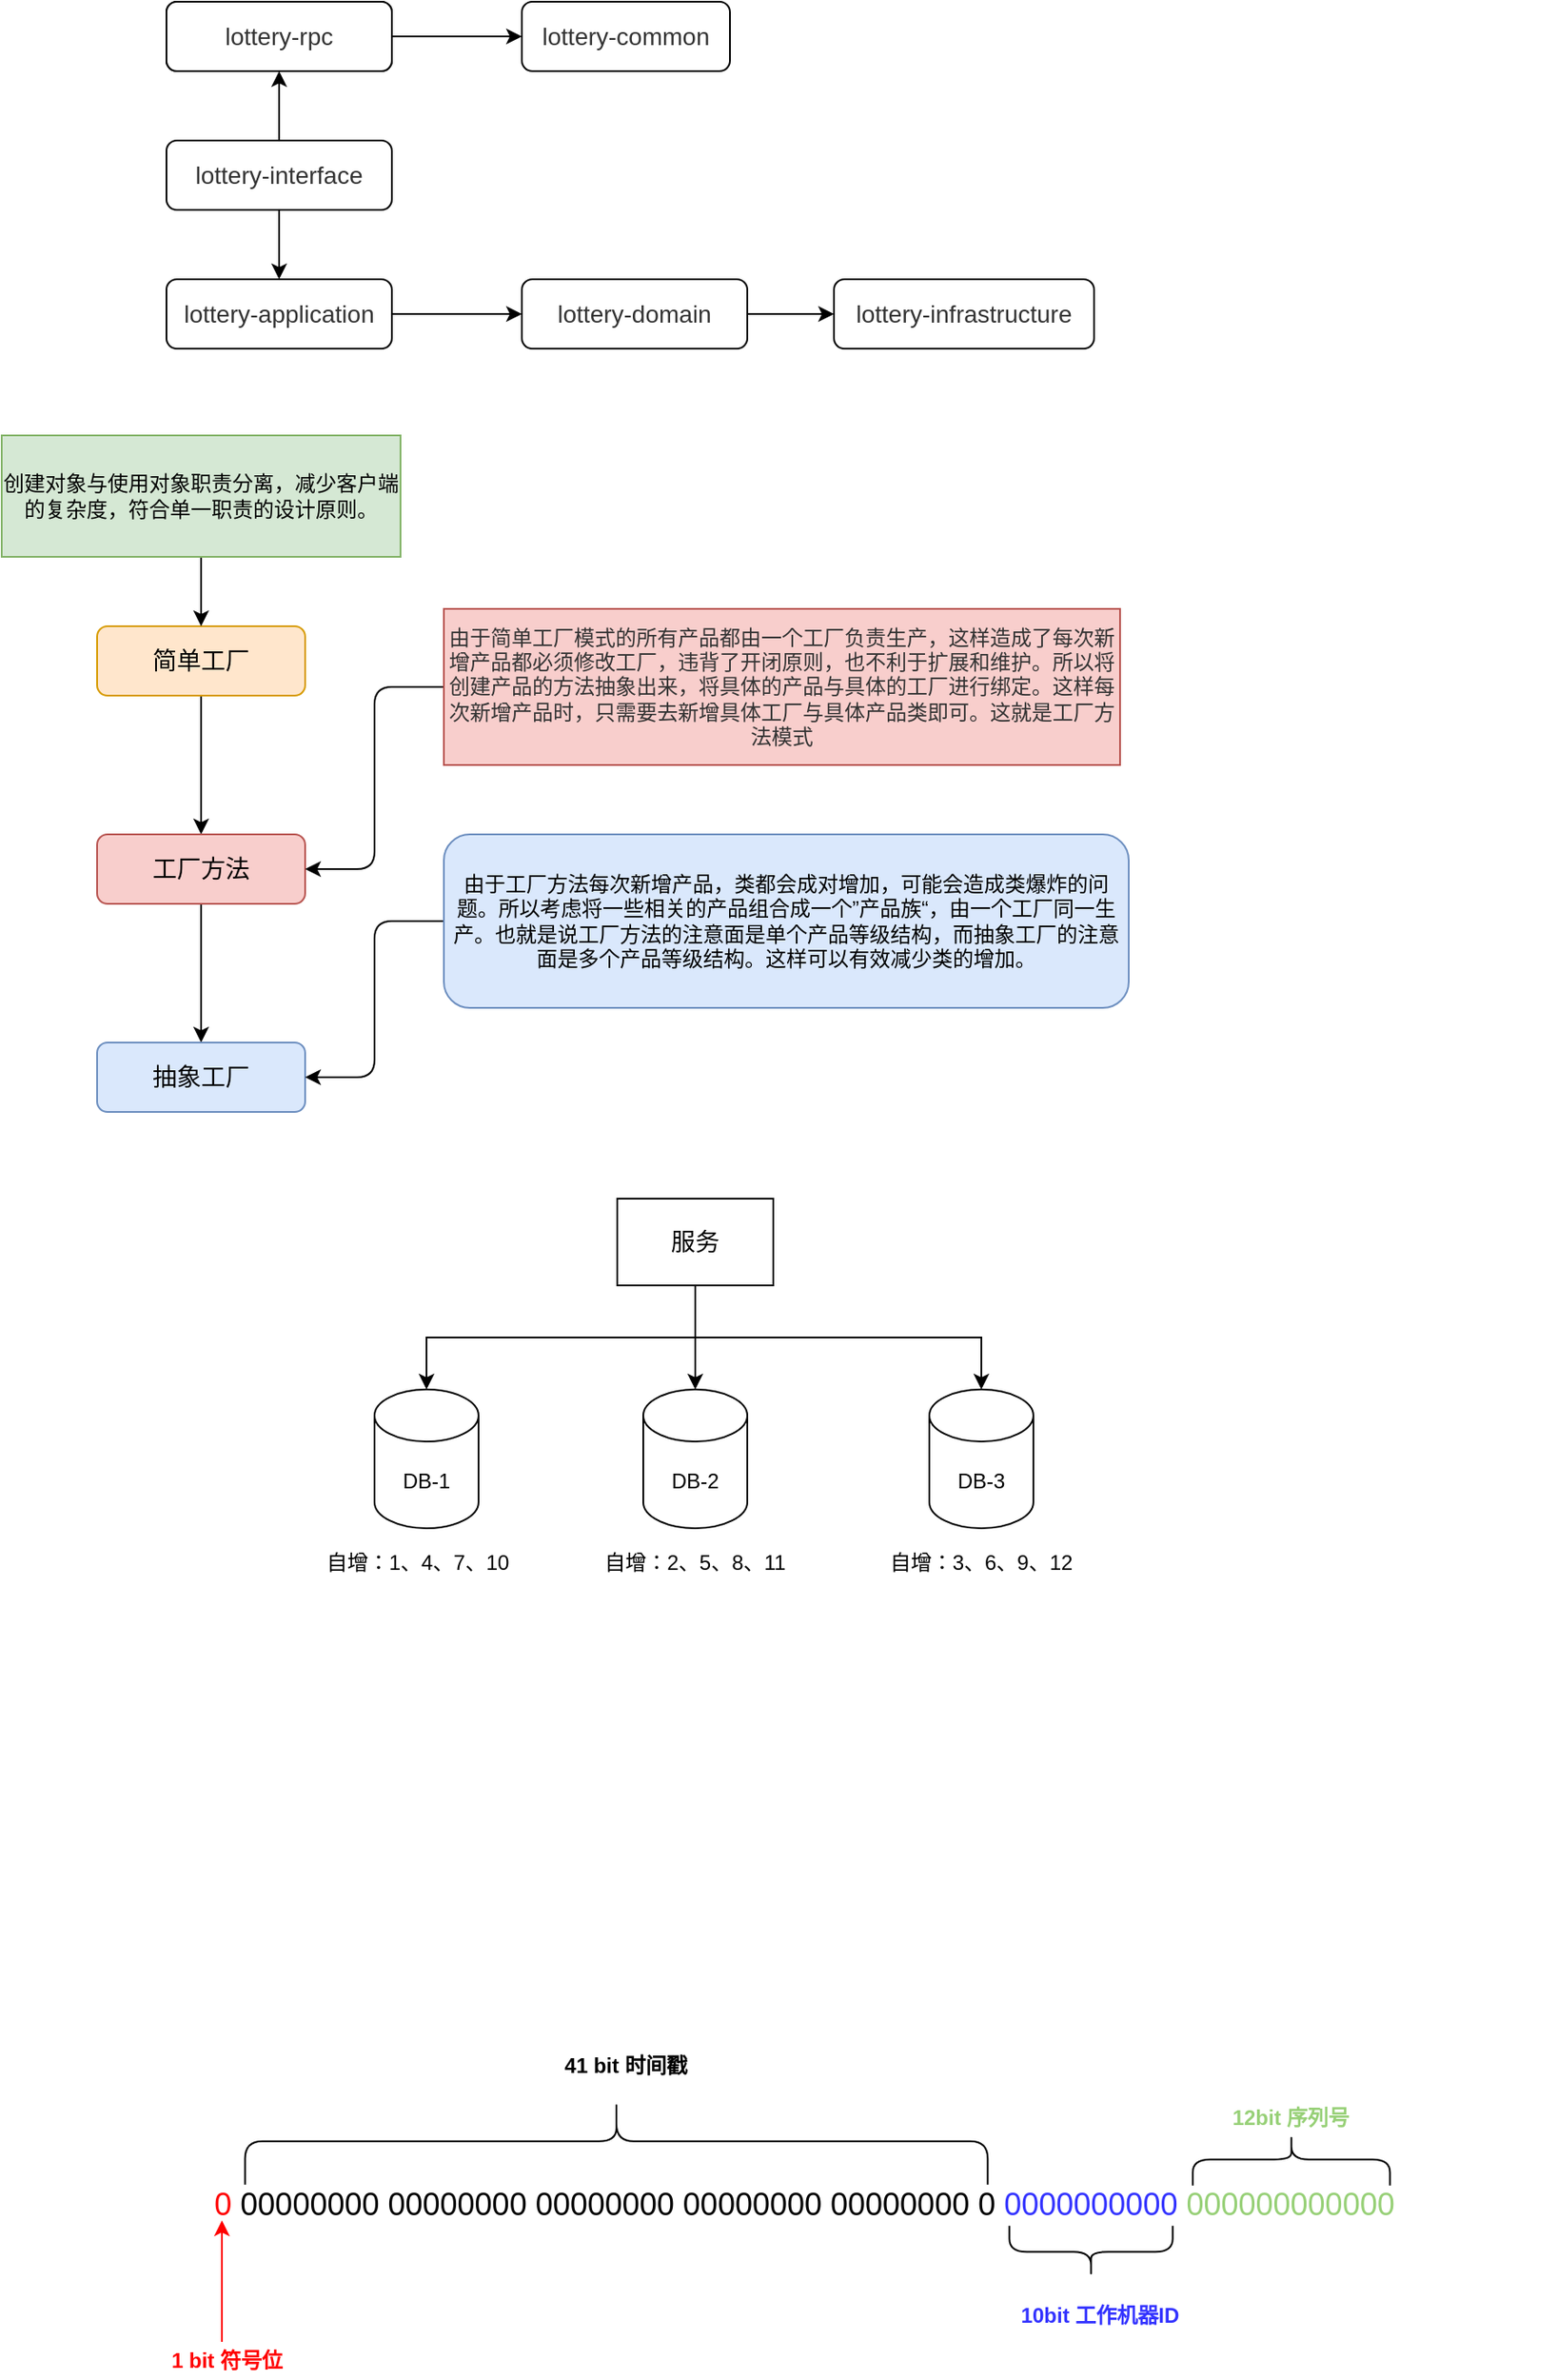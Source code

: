 <mxfile version="14.5.1" type="device"><diagram id="nFUzI6ISUIpA3myjm1zR" name="第 1 页"><mxGraphModel dx="853" dy="493" grid="1" gridSize="10" guides="1" tooltips="1" connect="1" arrows="1" fold="1" page="1" pageScale="1" pageWidth="827" pageHeight="1169" math="0" shadow="0"><root><mxCell id="0"/><mxCell id="1" parent="0"/><mxCell id="rPoc3HcIXd5YNm3jKG0Q-9" style="edgeStyle=orthogonalEdgeStyle;rounded=0;orthogonalLoop=1;jettySize=auto;html=1;entryX=0;entryY=0.5;entryDx=0;entryDy=0;" parent="1" source="rPoc3HcIXd5YNm3jKG0Q-1" target="rPoc3HcIXd5YNm3jKG0Q-5" edge="1"><mxGeometry relative="1" as="geometry"/></mxCell><mxCell id="rPoc3HcIXd5YNm3jKG0Q-1" value="&lt;span style=&quot;color: rgb(51 , 51 , 51) ; font-family: &amp;#34;pt code&amp;#34; , sans-serif ; text-align: left ; word-spacing: 0.6px ; background-color: rgb(255 , 255 , 255)&quot;&gt;&lt;font style=&quot;font-size: 14px&quot;&gt;lottery-application&lt;/font&gt;&lt;/span&gt;" style="rounded=1;whiteSpace=wrap;html=1;" parent="1" vertex="1"><mxGeometry x="120" y="280" width="130" height="40" as="geometry"/></mxCell><mxCell id="rPoc3HcIXd5YNm3jKG0Q-2" value="&lt;span style=&quot;color: rgb(51 , 51 , 51) ; font-family: &amp;#34;pt code&amp;#34; , sans-serif ; text-align: left ; word-spacing: 0.6px ; background-color: rgb(255 , 255 , 255)&quot;&gt;&lt;font style=&quot;font-size: 14px&quot;&gt;lottery-common&lt;/font&gt;&lt;/span&gt;" style="rounded=1;whiteSpace=wrap;html=1;" parent="1" vertex="1"><mxGeometry x="325" y="120" width="120" height="40" as="geometry"/></mxCell><mxCell id="rPoc3HcIXd5YNm3jKG0Q-3" value="&lt;span style=&quot;color: rgb(51 , 51 , 51) ; font-family: &amp;#34;pt code&amp;#34; , sans-serif ; text-align: left ; word-spacing: 0.6px ; background-color: rgb(255 , 255 , 255)&quot;&gt;&lt;font style=&quot;font-size: 14px&quot;&gt;lottery-infrastructure&lt;br&gt;&lt;/font&gt;&lt;/span&gt;" style="rounded=1;whiteSpace=wrap;html=1;" parent="1" vertex="1"><mxGeometry x="505" y="280" width="150" height="40" as="geometry"/></mxCell><mxCell id="rPoc3HcIXd5YNm3jKG0Q-10" style="edgeStyle=orthogonalEdgeStyle;rounded=0;orthogonalLoop=1;jettySize=auto;html=1;" parent="1" source="rPoc3HcIXd5YNm3jKG0Q-5" target="rPoc3HcIXd5YNm3jKG0Q-3" edge="1"><mxGeometry relative="1" as="geometry"/></mxCell><mxCell id="rPoc3HcIXd5YNm3jKG0Q-5" value="&lt;span style=&quot;color: rgb(51 , 51 , 51) ; font-family: &amp;#34;pt code&amp;#34; , sans-serif ; text-align: left ; word-spacing: 0.6px ; background-color: rgb(255 , 255 , 255)&quot;&gt;&lt;font style=&quot;font-size: 14px&quot;&gt;lottery-domain&lt;br&gt;&lt;/font&gt;&lt;/span&gt;" style="rounded=1;whiteSpace=wrap;html=1;" parent="1" vertex="1"><mxGeometry x="325" y="280" width="130" height="40" as="geometry"/></mxCell><mxCell id="rPoc3HcIXd5YNm3jKG0Q-12" style="edgeStyle=orthogonalEdgeStyle;rounded=0;orthogonalLoop=1;jettySize=auto;html=1;entryX=0.5;entryY=1;entryDx=0;entryDy=0;" parent="1" source="rPoc3HcIXd5YNm3jKG0Q-6" target="rPoc3HcIXd5YNm3jKG0Q-7" edge="1"><mxGeometry relative="1" as="geometry"/></mxCell><mxCell id="rPoc3HcIXd5YNm3jKG0Q-13" style="edgeStyle=orthogonalEdgeStyle;rounded=0;orthogonalLoop=1;jettySize=auto;html=1;entryX=0.5;entryY=0;entryDx=0;entryDy=0;" parent="1" source="rPoc3HcIXd5YNm3jKG0Q-6" target="rPoc3HcIXd5YNm3jKG0Q-1" edge="1"><mxGeometry relative="1" as="geometry"/></mxCell><mxCell id="rPoc3HcIXd5YNm3jKG0Q-6" value="&lt;span style=&quot;color: rgb(51 , 51 , 51) ; font-family: &amp;#34;pt code&amp;#34; , sans-serif ; text-align: left ; word-spacing: 0.6px ; background-color: rgb(255 , 255 , 255)&quot;&gt;&lt;font style=&quot;font-size: 14px&quot;&gt;lottery-interface&lt;/font&gt;&lt;/span&gt;" style="rounded=1;whiteSpace=wrap;html=1;" parent="1" vertex="1"><mxGeometry x="120" y="200" width="130" height="40" as="geometry"/></mxCell><mxCell id="rPoc3HcIXd5YNm3jKG0Q-14" style="edgeStyle=orthogonalEdgeStyle;rounded=0;orthogonalLoop=1;jettySize=auto;html=1;entryX=0;entryY=0.5;entryDx=0;entryDy=0;" parent="1" source="rPoc3HcIXd5YNm3jKG0Q-7" target="rPoc3HcIXd5YNm3jKG0Q-2" edge="1"><mxGeometry relative="1" as="geometry"/></mxCell><mxCell id="rPoc3HcIXd5YNm3jKG0Q-7" value="&lt;span style=&quot;color: rgb(51 , 51 , 51) ; font-family: &amp;#34;pt code&amp;#34; , sans-serif ; text-align: left ; word-spacing: 0.6px ; background-color: rgb(255 , 255 , 255)&quot;&gt;&lt;font style=&quot;font-size: 14px&quot;&gt;lottery-rpc&lt;/font&gt;&lt;/span&gt;" style="rounded=1;whiteSpace=wrap;html=1;" parent="1" vertex="1"><mxGeometry x="120" y="120" width="130" height="40" as="geometry"/></mxCell><mxCell id="rPoc3HcIXd5YNm3jKG0Q-15" value="&lt;span style=&quot;color: rgb(51 , 51 , 51) ; font-family: &amp;#34;pt code&amp;#34; , sans-serif ; text-align: left ; word-spacing: 0.6px ; background-color: rgb(255 , 255 , 255)&quot;&gt;&lt;font style=&quot;font-size: 14px&quot;&gt;lottery-rpc&lt;/font&gt;&lt;/span&gt;" style="rounded=1;whiteSpace=wrap;html=1;" parent="1" vertex="1"><mxGeometry x="120" y="120" width="130" height="40" as="geometry"/></mxCell><mxCell id="rPoc3HcIXd5YNm3jKG0Q-23" style="edgeStyle=orthogonalEdgeStyle;rounded=0;orthogonalLoop=1;jettySize=auto;html=1;entryX=0.5;entryY=0;entryDx=0;entryDy=0;" parent="1" source="rPoc3HcIXd5YNm3jKG0Q-16" target="rPoc3HcIXd5YNm3jKG0Q-18" edge="1"><mxGeometry relative="1" as="geometry"/></mxCell><mxCell id="rPoc3HcIXd5YNm3jKG0Q-16" value="&lt;font style=&quot;font-size: 14px&quot;&gt;简单工厂&lt;/font&gt;" style="rounded=1;whiteSpace=wrap;html=1;fillColor=#ffe6cc;strokeColor=#d79b00;" parent="1" vertex="1"><mxGeometry x="80" y="480" width="120" height="40" as="geometry"/></mxCell><mxCell id="rPoc3HcIXd5YNm3jKG0Q-24" style="edgeStyle=orthogonalEdgeStyle;rounded=0;orthogonalLoop=1;jettySize=auto;html=1;entryX=0.5;entryY=0;entryDx=0;entryDy=0;" parent="1" source="rPoc3HcIXd5YNm3jKG0Q-18" target="rPoc3HcIXd5YNm3jKG0Q-20" edge="1"><mxGeometry relative="1" as="geometry"/></mxCell><mxCell id="rPoc3HcIXd5YNm3jKG0Q-18" value="&lt;div style=&quot;text-align: left&quot;&gt;&lt;font style=&quot;font-size: 14px&quot;&gt;工厂方法&lt;/font&gt;&lt;/div&gt;" style="rounded=1;whiteSpace=wrap;html=1;fillColor=#f8cecc;strokeColor=#b85450;" parent="1" vertex="1"><mxGeometry x="80" y="600" width="120" height="40" as="geometry"/></mxCell><mxCell id="rPoc3HcIXd5YNm3jKG0Q-20" value="&lt;font style=&quot;font-size: 14px&quot;&gt;抽象工厂&lt;/font&gt;" style="rounded=1;whiteSpace=wrap;html=1;fillColor=#dae8fc;strokeColor=#6c8ebf;" parent="1" vertex="1"><mxGeometry x="80" y="720" width="120" height="40" as="geometry"/></mxCell><mxCell id="rPoc3HcIXd5YNm3jKG0Q-26" style="edgeStyle=orthogonalEdgeStyle;rounded=1;orthogonalLoop=1;jettySize=auto;html=1;" parent="1" source="rPoc3HcIXd5YNm3jKG0Q-25" target="rPoc3HcIXd5YNm3jKG0Q-16" edge="1"><mxGeometry relative="1" as="geometry"/></mxCell><mxCell id="rPoc3HcIXd5YNm3jKG0Q-25" value="创建对象与使用对象职责分离，减少客户端的复杂度，符合单一职责的设计原则。" style="text;html=1;strokeColor=#82b366;fillColor=#d5e8d4;align=center;verticalAlign=middle;whiteSpace=wrap;rounded=0;" parent="1" vertex="1"><mxGeometry x="25" y="370" width="230" height="70" as="geometry"/></mxCell><mxCell id="rPoc3HcIXd5YNm3jKG0Q-29" style="edgeStyle=orthogonalEdgeStyle;rounded=1;orthogonalLoop=1;jettySize=auto;html=1;entryX=1;entryY=0.5;entryDx=0;entryDy=0;" parent="1" source="rPoc3HcIXd5YNm3jKG0Q-27" target="rPoc3HcIXd5YNm3jKG0Q-18" edge="1"><mxGeometry relative="1" as="geometry"/></mxCell><mxCell id="rPoc3HcIXd5YNm3jKG0Q-27" value="&lt;span style=&quot;color: rgb(51 , 51 , 51) ; font-family: &amp;#34;pt code&amp;#34; , sans-serif ; text-align: left ; word-spacing: 0.6px ; background-color: rgb(248 , 206 , 204)&quot;&gt;由于简单工厂模式的所有产品都由一个工厂负责生产，这样造成了每次新增产品都必须修改工厂，违背了开闭原则，也不利于扩展和维护。所以将创建产品的方法抽象出来，将具体的产品与具体的工厂进行绑定。这样每次新增产品时，只需要去新增具体工厂与具体产品类即可。这就是工厂方法模式&lt;/span&gt;" style="text;html=1;strokeColor=#b85450;fillColor=#f8cecc;align=center;verticalAlign=middle;whiteSpace=wrap;rounded=0;" parent="1" vertex="1"><mxGeometry x="280" y="470" width="390" height="90" as="geometry"/></mxCell><mxCell id="rPoc3HcIXd5YNm3jKG0Q-31" style="edgeStyle=orthogonalEdgeStyle;rounded=1;orthogonalLoop=1;jettySize=auto;html=1;entryX=1;entryY=0.5;entryDx=0;entryDy=0;" parent="1" source="rPoc3HcIXd5YNm3jKG0Q-30" target="rPoc3HcIXd5YNm3jKG0Q-20" edge="1"><mxGeometry relative="1" as="geometry"/></mxCell><mxCell id="rPoc3HcIXd5YNm3jKG0Q-30" value="由于工厂方法每次新增产品，类都会成对增加，可能会造成类爆炸的问题。所以考虑将一些相关的产品组合成一个”产品族“，由一个工厂同一生产。也就是说工厂方法的注意面是单个产品等级结构，而抽象工厂的注意面是多个产品等级结构。这样可以有效减少类的增加。" style="rounded=1;whiteSpace=wrap;html=1;fillColor=#dae8fc;strokeColor=#6C8EBF;" parent="1" vertex="1"><mxGeometry x="280" y="600" width="395" height="100" as="geometry"/></mxCell><mxCell id="heNOo_b5VRhXkWI99w_k-5" style="edgeStyle=orthogonalEdgeStyle;rounded=0;orthogonalLoop=1;jettySize=auto;html=1;" edge="1" parent="1" source="heNOo_b5VRhXkWI99w_k-1" target="heNOo_b5VRhXkWI99w_k-3"><mxGeometry relative="1" as="geometry"/></mxCell><mxCell id="heNOo_b5VRhXkWI99w_k-6" style="edgeStyle=orthogonalEdgeStyle;rounded=0;orthogonalLoop=1;jettySize=auto;html=1;entryX=0.5;entryY=0;entryDx=0;entryDy=0;entryPerimeter=0;exitX=0.5;exitY=1;exitDx=0;exitDy=0;" edge="1" parent="1" source="heNOo_b5VRhXkWI99w_k-1" target="heNOo_b5VRhXkWI99w_k-2"><mxGeometry relative="1" as="geometry"/></mxCell><mxCell id="heNOo_b5VRhXkWI99w_k-7" style="edgeStyle=orthogonalEdgeStyle;rounded=0;orthogonalLoop=1;jettySize=auto;html=1;entryX=0.5;entryY=0;entryDx=0;entryDy=0;entryPerimeter=0;exitX=0.5;exitY=1;exitDx=0;exitDy=0;" edge="1" parent="1" source="heNOo_b5VRhXkWI99w_k-1" target="heNOo_b5VRhXkWI99w_k-4"><mxGeometry relative="1" as="geometry"/></mxCell><mxCell id="heNOo_b5VRhXkWI99w_k-1" value="&lt;font style=&quot;font-size: 14px&quot;&gt;服务&lt;/font&gt;" style="rounded=0;whiteSpace=wrap;html=1;" vertex="1" parent="1"><mxGeometry x="380" y="810" width="90" height="50" as="geometry"/></mxCell><mxCell id="heNOo_b5VRhXkWI99w_k-2" value="DB-1" style="shape=cylinder3;whiteSpace=wrap;html=1;boundedLbl=1;backgroundOutline=1;size=15;" vertex="1" parent="1"><mxGeometry x="240" y="920" width="60" height="80" as="geometry"/></mxCell><mxCell id="heNOo_b5VRhXkWI99w_k-3" value="DB-2" style="shape=cylinder3;whiteSpace=wrap;html=1;boundedLbl=1;backgroundOutline=1;size=15;" vertex="1" parent="1"><mxGeometry x="395" y="920" width="60" height="80" as="geometry"/></mxCell><mxCell id="heNOo_b5VRhXkWI99w_k-4" value="DB-3" style="shape=cylinder3;whiteSpace=wrap;html=1;boundedLbl=1;backgroundOutline=1;size=15;" vertex="1" parent="1"><mxGeometry x="560" y="920" width="60" height="80" as="geometry"/></mxCell><mxCell id="heNOo_b5VRhXkWI99w_k-9" value="自增：1、4、7、10" style="text;html=1;strokeColor=none;fillColor=none;align=center;verticalAlign=middle;whiteSpace=wrap;rounded=0;" vertex="1" parent="1"><mxGeometry x="205" y="1010" width="120" height="20" as="geometry"/></mxCell><mxCell id="heNOo_b5VRhXkWI99w_k-10" value="自增：2、5、8、11" style="text;html=1;strokeColor=none;fillColor=none;align=center;verticalAlign=middle;whiteSpace=wrap;rounded=0;" vertex="1" parent="1"><mxGeometry x="365" y="1010" width="120" height="20" as="geometry"/></mxCell><mxCell id="heNOo_b5VRhXkWI99w_k-11" value="自增：3、6、9、12" style="text;html=1;strokeColor=none;fillColor=none;align=center;verticalAlign=middle;whiteSpace=wrap;rounded=0;" vertex="1" parent="1"><mxGeometry x="530" y="1010" width="120" height="20" as="geometry"/></mxCell><mxCell id="heNOo_b5VRhXkWI99w_k-25" value="" style="group" vertex="1" connectable="0" parent="1"><mxGeometry x="170" y="1320" width="751" height="170" as="geometry"/></mxCell><mxCell id="heNOo_b5VRhXkWI99w_k-12" value="&lt;font style=&quot;font-size: 18px&quot;&gt;&lt;font color=&quot;#ff0000&quot;&gt;0&lt;/font&gt; 00000000 00000000 00000000 00000000 00000000 0 &lt;font color=&quot;#3333ff&quot;&gt;0000000000 &lt;/font&gt;&lt;font color=&quot;#97d077&quot;&gt;000000000000&lt;/font&gt;&lt;/font&gt;" style="text;html=1;strokeColor=none;fillColor=none;align=center;verticalAlign=middle;whiteSpace=wrap;rounded=0;" vertex="1" parent="heNOo_b5VRhXkWI99w_k-25"><mxGeometry x="-55" y="60" width="746" height="20" as="geometry"/></mxCell><mxCell id="heNOo_b5VRhXkWI99w_k-13" value="" style="endArrow=classic;html=1;strokeColor=#FF0000;" edge="1" parent="heNOo_b5VRhXkWI99w_k-25"><mxGeometry width="50" height="50" relative="1" as="geometry"><mxPoint x="-18" y="149" as="sourcePoint"/><mxPoint x="-18" y="79" as="targetPoint"/></mxGeometry></mxCell><mxCell id="heNOo_b5VRhXkWI99w_k-15" value="&lt;font color=&quot;#ff0000&quot;&gt;&lt;b&gt;1 bit 符号位&lt;/b&gt;&lt;/font&gt;" style="text;html=1;strokeColor=none;fillColor=none;align=center;verticalAlign=middle;whiteSpace=wrap;rounded=0;" vertex="1" parent="heNOo_b5VRhXkWI99w_k-25"><mxGeometry x="-60" y="150" width="90" height="20" as="geometry"/></mxCell><mxCell id="heNOo_b5VRhXkWI99w_k-16" value="" style="shape=curlyBracket;whiteSpace=wrap;html=1;rounded=1;rotation=90;" vertex="1" parent="heNOo_b5VRhXkWI99w_k-25"><mxGeometry x="184.5" y="-180.84" width="50" height="428.33" as="geometry"/></mxCell><mxCell id="heNOo_b5VRhXkWI99w_k-19" value="&lt;font color=&quot;#3333ff&quot;&gt;&lt;b&gt;10bit 工作机器ID&lt;/b&gt;&lt;/font&gt;" style="text;html=1;strokeColor=none;fillColor=none;align=center;verticalAlign=middle;whiteSpace=wrap;rounded=0;" vertex="1" parent="heNOo_b5VRhXkWI99w_k-25"><mxGeometry x="440" y="124.17" width="96.74" height="20" as="geometry"/></mxCell><mxCell id="heNOo_b5VRhXkWI99w_k-20" value="" style="shape=curlyBracket;whiteSpace=wrap;html=1;rounded=1;rotation=90;direction=west;" vertex="1" parent="heNOo_b5VRhXkWI99w_k-25"><mxGeometry x="468.26" y="50" width="30" height="94.17" as="geometry"/></mxCell><mxCell id="heNOo_b5VRhXkWI99w_k-22" value="" style="shape=curlyBracket;whiteSpace=wrap;html=1;rounded=1;rotation=-90;direction=west;" vertex="1" parent="heNOo_b5VRhXkWI99w_k-25"><mxGeometry x="583.8" y="-13" width="30" height="113.76" as="geometry"/></mxCell><mxCell id="heNOo_b5VRhXkWI99w_k-24" value="&lt;font color=&quot;#97d077&quot;&gt;&lt;b&gt;12bit 序列号&lt;/b&gt;&lt;/font&gt;" style="text;html=1;strokeColor=none;fillColor=none;align=center;verticalAlign=middle;whiteSpace=wrap;rounded=0;" vertex="1" parent="heNOo_b5VRhXkWI99w_k-25"><mxGeometry x="550.43" y="10" width="96.74" height="20" as="geometry"/></mxCell><mxCell id="heNOo_b5VRhXkWI99w_k-21" value="&lt;b&gt;41 bit 时间戳&lt;/b&gt;" style="text;html=1;strokeColor=none;fillColor=none;align=center;verticalAlign=middle;whiteSpace=wrap;rounded=0;" vertex="1" parent="1"><mxGeometry x="340" y="1300" width="90" height="20" as="geometry"/></mxCell></root></mxGraphModel></diagram></mxfile>
